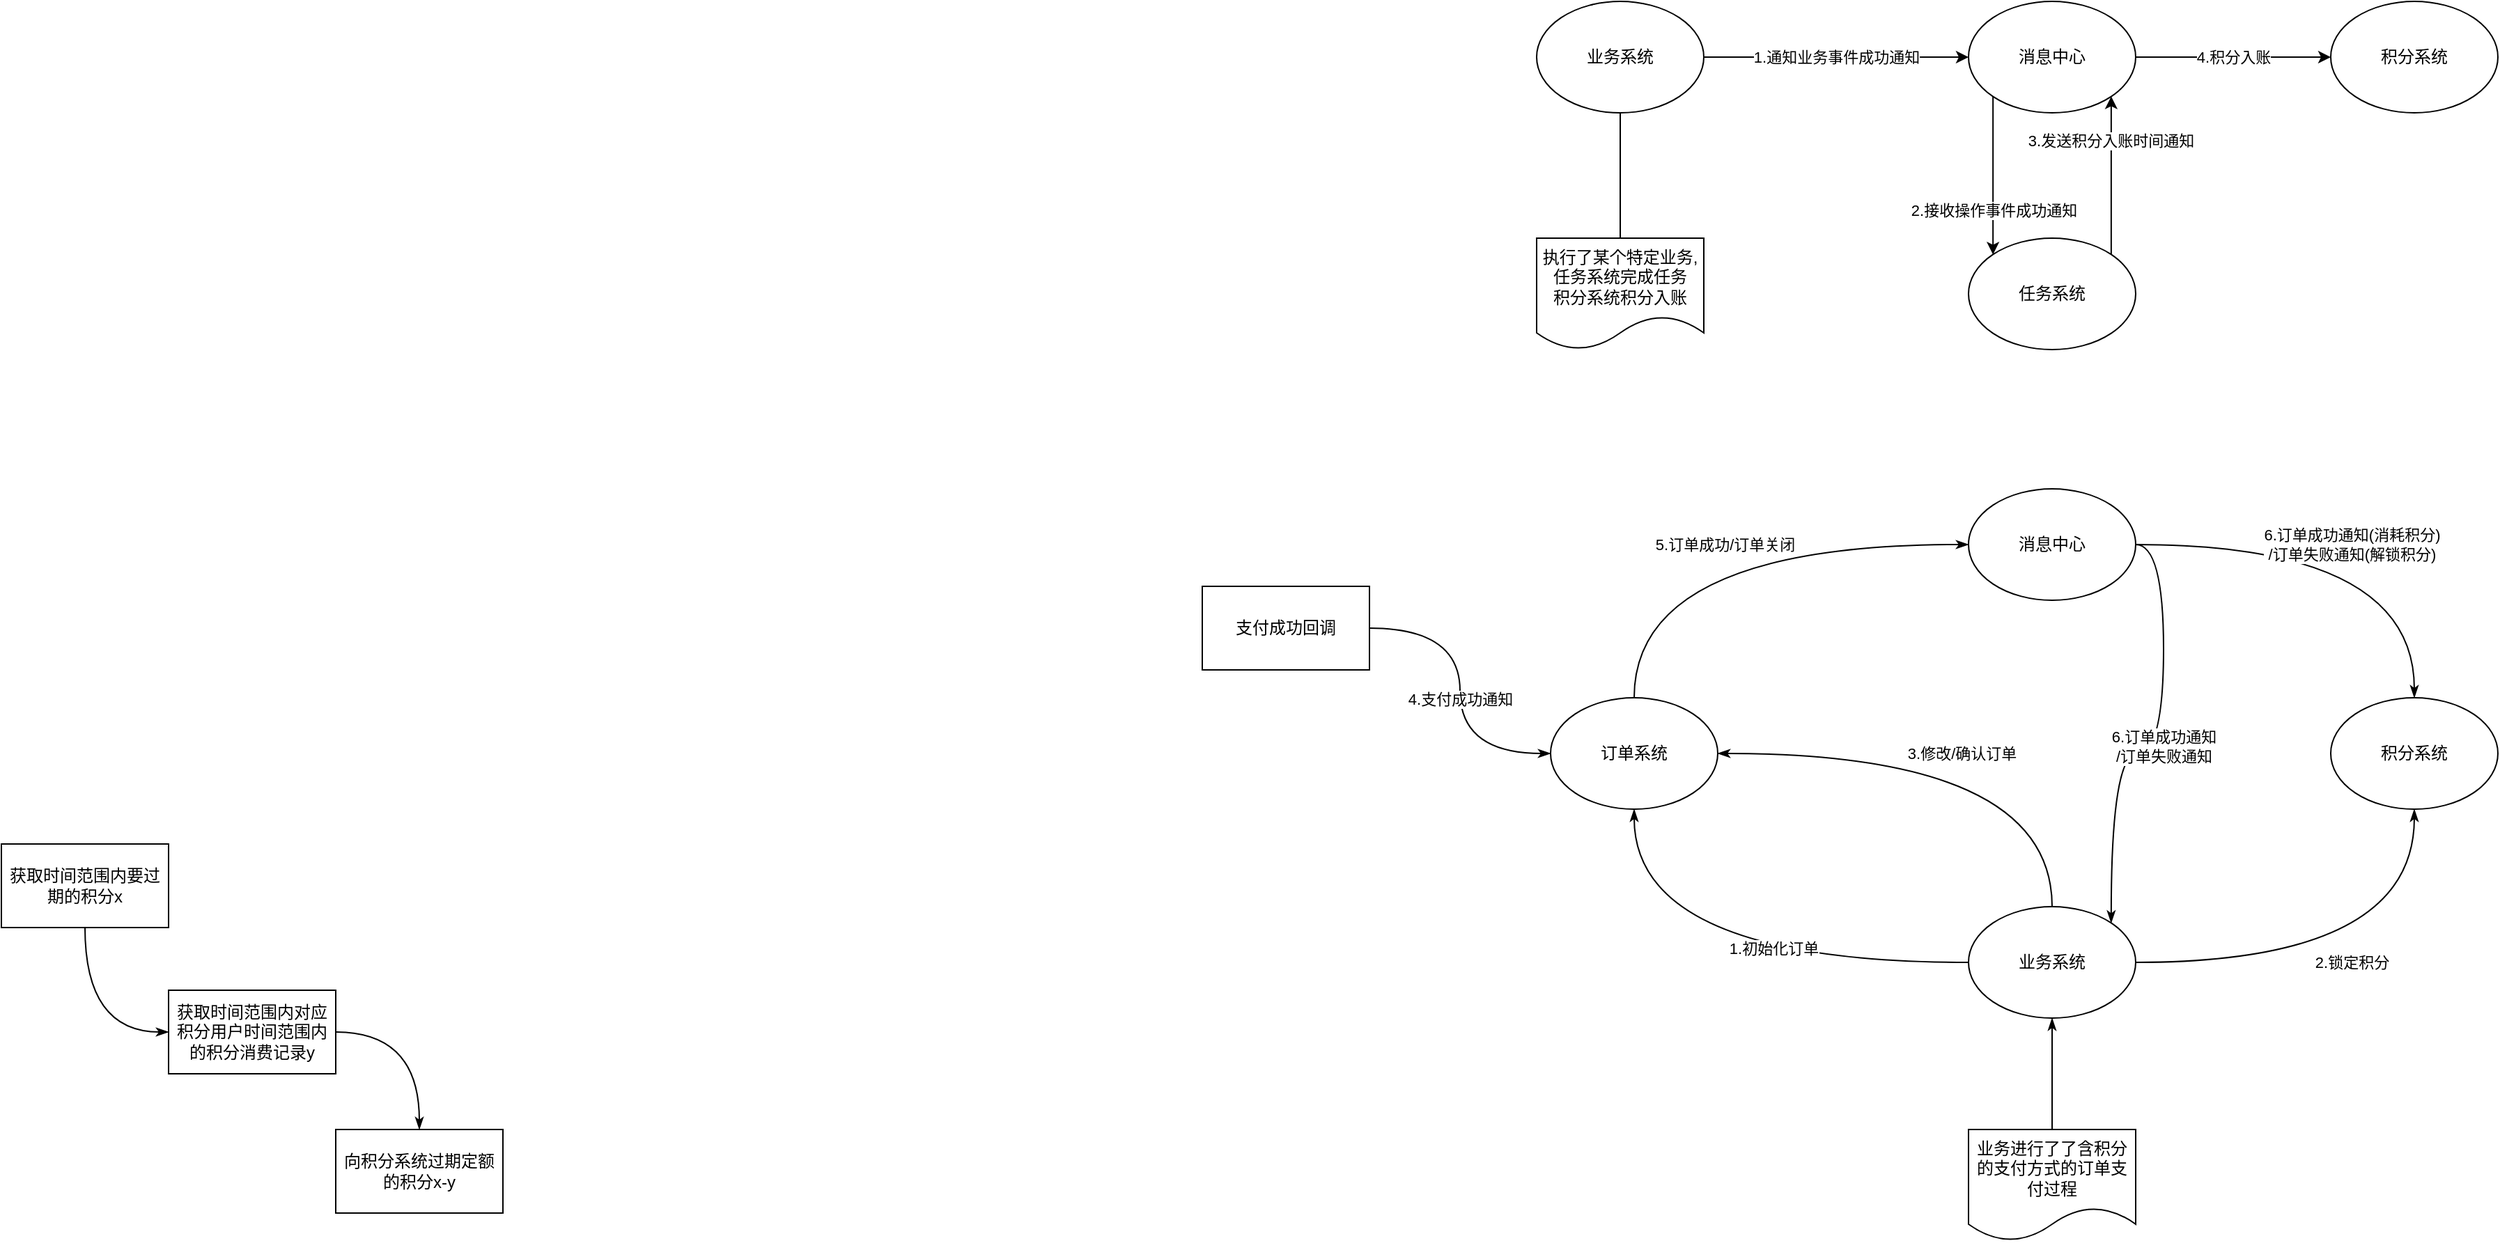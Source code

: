 <mxfile version="12.3.6" type="github" pages="1">
  <diagram id="vSTI7dZXTQeVog7tdsL5" name="第 1 页">
    <mxGraphModel dx="3086" dy="860" grid="0" gridSize="10" guides="1" tooltips="1" connect="1" arrows="1" fold="1" page="0" pageScale="1" pageWidth="1400" pageHeight="850" background="none" math="0" shadow="0">
      <root>
        <mxCell id="0"/>
        <mxCell id="1" parent="0"/>
        <mxCell id="sGJo1BylAi6oCNJ4hvH2-21" value="1.通知业务事件成功通知" style="edgeStyle=orthogonalEdgeStyle;orthogonalLoop=1;jettySize=auto;html=1;exitX=1;exitY=0.5;exitDx=0;exitDy=0;entryX=0;entryY=0.5;entryDx=0;entryDy=0;rounded=0;" edge="1" parent="1" source="sGJo1BylAi6oCNJ4hvH2-12" target="sGJo1BylAi6oCNJ4hvH2-17">
          <mxGeometry relative="1" as="geometry"/>
        </mxCell>
        <mxCell id="sGJo1BylAi6oCNJ4hvH2-31" style="edgeStyle=orthogonalEdgeStyle;curved=1;orthogonalLoop=1;jettySize=auto;html=1;exitX=0.5;exitY=1;exitDx=0;exitDy=0;entryX=0.5;entryY=0;entryDx=0;entryDy=0;endArrow=none;endFill=0;strokeColor=#000000;" edge="1" parent="1" source="sGJo1BylAi6oCNJ4hvH2-12" target="sGJo1BylAi6oCNJ4hvH2-29">
          <mxGeometry relative="1" as="geometry"/>
        </mxCell>
        <mxCell id="sGJo1BylAi6oCNJ4hvH2-12" value="业务系统" style="ellipse;whiteSpace=wrap;html=1;" vertex="1" parent="1">
          <mxGeometry x="70" y="40" width="120" height="80" as="geometry"/>
        </mxCell>
        <mxCell id="sGJo1BylAi6oCNJ4hvH2-24" value="3.发送积分入账时间通知" style="edgeStyle=orthogonalEdgeStyle;orthogonalLoop=1;jettySize=auto;html=1;exitX=1;exitY=0;exitDx=0;exitDy=0;rounded=0;entryX=1;entryY=1;entryDx=0;entryDy=0;" edge="1" parent="1" source="sGJo1BylAi6oCNJ4hvH2-13" target="sGJo1BylAi6oCNJ4hvH2-17">
          <mxGeometry x="0.439" relative="1" as="geometry">
            <mxPoint x="482" y="100" as="targetPoint"/>
            <mxPoint as="offset"/>
          </mxGeometry>
        </mxCell>
        <mxCell id="sGJo1BylAi6oCNJ4hvH2-13" value="任务系统" style="ellipse;whiteSpace=wrap;html=1;" vertex="1" parent="1">
          <mxGeometry x="380" y="210" width="120" height="80" as="geometry"/>
        </mxCell>
        <mxCell id="sGJo1BylAi6oCNJ4hvH2-14" value="积分系统" style="ellipse;whiteSpace=wrap;html=1;" vertex="1" parent="1">
          <mxGeometry x="640" y="40" width="120" height="80" as="geometry"/>
        </mxCell>
        <mxCell id="sGJo1BylAi6oCNJ4hvH2-23" value="2.接收操作事件成功通知" style="edgeStyle=orthogonalEdgeStyle;orthogonalLoop=1;jettySize=auto;html=1;exitX=0;exitY=1;exitDx=0;exitDy=0;entryX=0;entryY=0;entryDx=0;entryDy=0;rounded=0;" edge="1" parent="1" source="sGJo1BylAi6oCNJ4hvH2-17" target="sGJo1BylAi6oCNJ4hvH2-13">
          <mxGeometry x="0.439" relative="1" as="geometry">
            <mxPoint as="offset"/>
          </mxGeometry>
        </mxCell>
        <mxCell id="sGJo1BylAi6oCNJ4hvH2-25" value="4.积分入账" style="edgeStyle=orthogonalEdgeStyle;orthogonalLoop=1;jettySize=auto;html=1;exitX=1;exitY=0.5;exitDx=0;exitDy=0;entryX=0;entryY=0.5;entryDx=0;entryDy=0;rounded=0;" edge="1" parent="1" source="sGJo1BylAi6oCNJ4hvH2-17" target="sGJo1BylAi6oCNJ4hvH2-14">
          <mxGeometry relative="1" as="geometry"/>
        </mxCell>
        <mxCell id="sGJo1BylAi6oCNJ4hvH2-17" value="消息中心" style="ellipse;whiteSpace=wrap;html=1;" vertex="1" parent="1">
          <mxGeometry x="380" y="40" width="120" height="80" as="geometry"/>
        </mxCell>
        <mxCell id="sGJo1BylAi6oCNJ4hvH2-29" value="执行了某个特定业务,&lt;br&gt;任务系统完成任务&lt;br&gt;积分系统积分入账" style="shape=document;whiteSpace=wrap;html=1;boundedLbl=1;" vertex="1" parent="1">
          <mxGeometry x="70" y="210" width="120" height="80" as="geometry"/>
        </mxCell>
        <mxCell id="sGJo1BylAi6oCNJ4hvH2-41" value="1.初始化订单" style="edgeStyle=orthogonalEdgeStyle;rounded=0;orthogonalLoop=1;jettySize=auto;html=1;exitX=0;exitY=0.5;exitDx=0;exitDy=0;entryX=0.5;entryY=1;entryDx=0;entryDy=0;endArrow=classicThin;endFill=1;strokeColor=#000000;curved=1;" edge="1" parent="1" source="sGJo1BylAi6oCNJ4hvH2-32" target="sGJo1BylAi6oCNJ4hvH2-37">
          <mxGeometry x="-0.2" y="-10" relative="1" as="geometry">
            <mxPoint as="offset"/>
          </mxGeometry>
        </mxCell>
        <mxCell id="sGJo1BylAi6oCNJ4hvH2-43" value="2.锁定积分" style="edgeStyle=orthogonalEdgeStyle;curved=1;rounded=0;orthogonalLoop=1;jettySize=auto;html=1;exitX=1;exitY=0.5;exitDx=0;exitDy=0;entryX=0.5;entryY=1;entryDx=0;entryDy=0;endArrow=classicThin;endFill=1;strokeColor=#000000;" edge="1" parent="1" source="sGJo1BylAi6oCNJ4hvH2-32" target="sGJo1BylAi6oCNJ4hvH2-36">
          <mxGeometry relative="1" as="geometry"/>
        </mxCell>
        <mxCell id="sGJo1BylAi6oCNJ4hvH2-44" value="3.修改/确认订单" style="edgeStyle=orthogonalEdgeStyle;curved=1;rounded=0;orthogonalLoop=1;jettySize=auto;html=1;exitX=0.5;exitY=0;exitDx=0;exitDy=0;entryX=1;entryY=0.5;entryDx=0;entryDy=0;endArrow=classicThin;endFill=1;strokeColor=#000000;" edge="1" parent="1" source="sGJo1BylAi6oCNJ4hvH2-32" target="sGJo1BylAi6oCNJ4hvH2-37">
          <mxGeometry relative="1" as="geometry"/>
        </mxCell>
        <mxCell id="sGJo1BylAi6oCNJ4hvH2-32" value="业务系统" style="ellipse;whiteSpace=wrap;html=1;" vertex="1" parent="1">
          <mxGeometry x="380" y="690" width="120" height="80" as="geometry"/>
        </mxCell>
        <mxCell id="sGJo1BylAi6oCNJ4hvH2-47" value="6.订单成功通知(消耗积分)&lt;br&gt;/订单失败通知(解锁积分)" style="edgeStyle=orthogonalEdgeStyle;curved=1;rounded=0;orthogonalLoop=1;jettySize=auto;html=1;exitX=1;exitY=0.5;exitDx=0;exitDy=0;entryX=0.5;entryY=0;entryDx=0;entryDy=0;endArrow=classicThin;endFill=1;strokeColor=#000000;" edge="1" parent="1" source="sGJo1BylAi6oCNJ4hvH2-33" target="sGJo1BylAi6oCNJ4hvH2-36">
          <mxGeometry relative="1" as="geometry"/>
        </mxCell>
        <mxCell id="sGJo1BylAi6oCNJ4hvH2-50" value="6.订单成功通知&lt;br&gt;/订单失败通知" style="edgeStyle=orthogonalEdgeStyle;curved=1;rounded=0;orthogonalLoop=1;jettySize=auto;html=1;exitX=1;exitY=0.5;exitDx=0;exitDy=0;entryX=1;entryY=0;entryDx=0;entryDy=0;endArrow=classicThin;endFill=1;strokeColor=#000000;" edge="1" parent="1" source="sGJo1BylAi6oCNJ4hvH2-33" target="sGJo1BylAi6oCNJ4hvH2-32">
          <mxGeometry relative="1" as="geometry"/>
        </mxCell>
        <mxCell id="sGJo1BylAi6oCNJ4hvH2-33" value="消息中心" style="ellipse;whiteSpace=wrap;html=1;" vertex="1" parent="1">
          <mxGeometry x="380" y="390" width="120" height="80" as="geometry"/>
        </mxCell>
        <mxCell id="sGJo1BylAi6oCNJ4hvH2-36" value="积分系统" style="ellipse;whiteSpace=wrap;html=1;" vertex="1" parent="1">
          <mxGeometry x="640" y="540" width="120" height="80" as="geometry"/>
        </mxCell>
        <mxCell id="sGJo1BylAi6oCNJ4hvH2-45" value="5.订单成功/订单关闭" style="edgeStyle=orthogonalEdgeStyle;curved=1;rounded=0;orthogonalLoop=1;jettySize=auto;html=1;exitX=0.5;exitY=0;exitDx=0;exitDy=0;entryX=0;entryY=0.5;entryDx=0;entryDy=0;endArrow=classicThin;endFill=1;strokeColor=#000000;" edge="1" parent="1" source="sGJo1BylAi6oCNJ4hvH2-37" target="sGJo1BylAi6oCNJ4hvH2-33">
          <mxGeometry relative="1" as="geometry"/>
        </mxCell>
        <mxCell id="sGJo1BylAi6oCNJ4hvH2-37" value="订单系统" style="ellipse;whiteSpace=wrap;html=1;" vertex="1" parent="1">
          <mxGeometry x="80" y="540" width="120" height="80" as="geometry"/>
        </mxCell>
        <mxCell id="sGJo1BylAi6oCNJ4hvH2-53" value="4.支付成功通知" style="edgeStyle=orthogonalEdgeStyle;curved=1;rounded=0;orthogonalLoop=1;jettySize=auto;html=1;exitX=1;exitY=0.5;exitDx=0;exitDy=0;entryX=0;entryY=0.5;entryDx=0;entryDy=0;endArrow=classicThin;endFill=1;strokeColor=#000000;" edge="1" parent="1" source="sGJo1BylAi6oCNJ4hvH2-55" target="sGJo1BylAi6oCNJ4hvH2-37">
          <mxGeometry x="0.05" relative="1" as="geometry">
            <mxPoint x="-119.571" y="780.0" as="sourcePoint"/>
            <mxPoint as="offset"/>
          </mxGeometry>
        </mxCell>
        <mxCell id="sGJo1BylAi6oCNJ4hvH2-55" value="支付成功回调" style="rounded=0;whiteSpace=wrap;html=1;" vertex="1" parent="1">
          <mxGeometry x="-170" y="460" width="120" height="60" as="geometry"/>
        </mxCell>
        <mxCell id="sGJo1BylAi6oCNJ4hvH2-57" style="edgeStyle=orthogonalEdgeStyle;curved=1;rounded=0;orthogonalLoop=1;jettySize=auto;html=1;exitX=0.5;exitY=0;exitDx=0;exitDy=0;entryX=0.5;entryY=1;entryDx=0;entryDy=0;endArrow=classicThin;endFill=1;strokeColor=#000000;" edge="1" parent="1" source="sGJo1BylAi6oCNJ4hvH2-56" target="sGJo1BylAi6oCNJ4hvH2-32">
          <mxGeometry relative="1" as="geometry"/>
        </mxCell>
        <mxCell id="sGJo1BylAi6oCNJ4hvH2-56" value="业务进行了了含积分的支付方式的订单支付过程" style="shape=document;whiteSpace=wrap;html=1;boundedLbl=1;" vertex="1" parent="1">
          <mxGeometry x="380" y="850" width="120" height="80" as="geometry"/>
        </mxCell>
        <mxCell id="sGJo1BylAi6oCNJ4hvH2-60" style="edgeStyle=orthogonalEdgeStyle;curved=1;rounded=0;orthogonalLoop=1;jettySize=auto;html=1;exitX=0.5;exitY=1;exitDx=0;exitDy=0;endArrow=classicThin;endFill=1;strokeColor=#000000;entryX=0;entryY=0.5;entryDx=0;entryDy=0;" edge="1" parent="1" source="sGJo1BylAi6oCNJ4hvH2-58" target="sGJo1BylAi6oCNJ4hvH2-59">
          <mxGeometry relative="1" as="geometry"/>
        </mxCell>
        <mxCell id="sGJo1BylAi6oCNJ4hvH2-58" value="获取时间范围内要过期的积分x" style="rounded=0;whiteSpace=wrap;html=1;" vertex="1" parent="1">
          <mxGeometry x="-1032" y="645" width="120" height="60" as="geometry"/>
        </mxCell>
        <mxCell id="sGJo1BylAi6oCNJ4hvH2-62" style="edgeStyle=orthogonalEdgeStyle;curved=1;rounded=0;orthogonalLoop=1;jettySize=auto;html=1;exitX=1;exitY=0.5;exitDx=0;exitDy=0;entryX=0.5;entryY=0;entryDx=0;entryDy=0;endArrow=classicThin;endFill=1;strokeColor=#000000;" edge="1" parent="1" source="sGJo1BylAi6oCNJ4hvH2-59" target="sGJo1BylAi6oCNJ4hvH2-61">
          <mxGeometry relative="1" as="geometry"/>
        </mxCell>
        <mxCell id="sGJo1BylAi6oCNJ4hvH2-59" value="获取时间范围内对应积分用户时间范围内的积分消费记录y" style="rounded=0;whiteSpace=wrap;html=1;" vertex="1" parent="1">
          <mxGeometry x="-912" y="750" width="120" height="60" as="geometry"/>
        </mxCell>
        <mxCell id="sGJo1BylAi6oCNJ4hvH2-61" value="向积分系统过期定额的积分x-y" style="rounded=0;whiteSpace=wrap;html=1;" vertex="1" parent="1">
          <mxGeometry x="-792" y="850" width="120" height="60" as="geometry"/>
        </mxCell>
      </root>
    </mxGraphModel>
  </diagram>
</mxfile>
